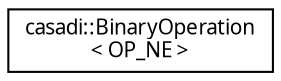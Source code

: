 digraph "Graphical Class Hierarchy"
{
  edge [fontname="FreeSans.ttf",fontsize="10",labelfontname="FreeSans.ttf",labelfontsize="10"];
  node [fontname="FreeSans.ttf",fontsize="10",shape=record];
  rankdir="LR";
  Node1 [label="casadi::BinaryOperation\l\< OP_NE \>",height=0.2,width=0.4,color="black", fillcolor="white", style="filled",URL="$dd/d66/structcasadi_1_1BinaryOperation_3_01OP__NE_01_4.html",tooltip="Not equal to. "];
}
